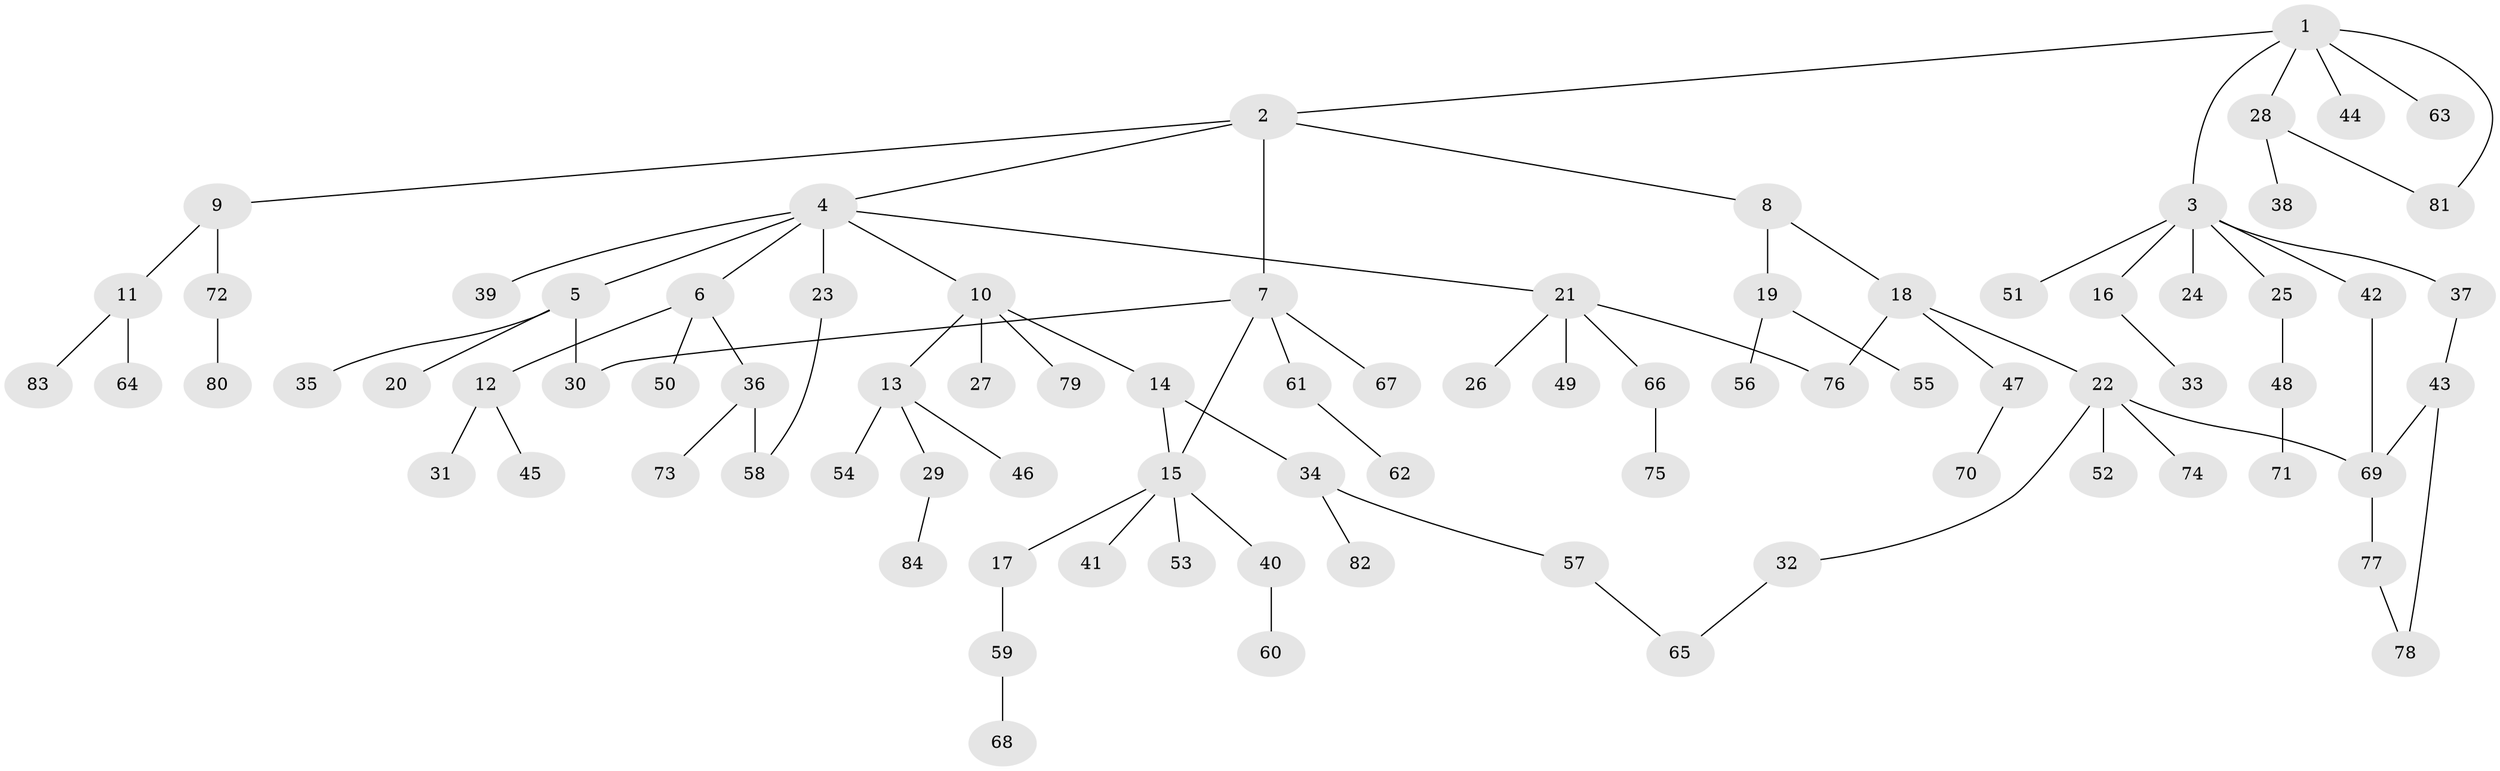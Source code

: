 // Generated by graph-tools (version 1.1) at 2025/00/03/09/25 03:00:56]
// undirected, 84 vertices, 92 edges
graph export_dot {
graph [start="1"]
  node [color=gray90,style=filled];
  1;
  2;
  3;
  4;
  5;
  6;
  7;
  8;
  9;
  10;
  11;
  12;
  13;
  14;
  15;
  16;
  17;
  18;
  19;
  20;
  21;
  22;
  23;
  24;
  25;
  26;
  27;
  28;
  29;
  30;
  31;
  32;
  33;
  34;
  35;
  36;
  37;
  38;
  39;
  40;
  41;
  42;
  43;
  44;
  45;
  46;
  47;
  48;
  49;
  50;
  51;
  52;
  53;
  54;
  55;
  56;
  57;
  58;
  59;
  60;
  61;
  62;
  63;
  64;
  65;
  66;
  67;
  68;
  69;
  70;
  71;
  72;
  73;
  74;
  75;
  76;
  77;
  78;
  79;
  80;
  81;
  82;
  83;
  84;
  1 -- 2;
  1 -- 3;
  1 -- 28;
  1 -- 44;
  1 -- 63;
  1 -- 81;
  2 -- 4;
  2 -- 7;
  2 -- 8;
  2 -- 9;
  3 -- 16;
  3 -- 24;
  3 -- 25;
  3 -- 37;
  3 -- 42;
  3 -- 51;
  4 -- 5;
  4 -- 6;
  4 -- 10;
  4 -- 21;
  4 -- 23;
  4 -- 39;
  5 -- 20;
  5 -- 35;
  5 -- 30;
  6 -- 12;
  6 -- 36;
  6 -- 50;
  7 -- 15;
  7 -- 30;
  7 -- 61;
  7 -- 67;
  8 -- 18;
  8 -- 19;
  9 -- 11;
  9 -- 72;
  10 -- 13;
  10 -- 14;
  10 -- 27;
  10 -- 79;
  11 -- 64;
  11 -- 83;
  12 -- 31;
  12 -- 45;
  13 -- 29;
  13 -- 46;
  13 -- 54;
  14 -- 34;
  14 -- 15;
  15 -- 17;
  15 -- 40;
  15 -- 41;
  15 -- 53;
  16 -- 33;
  17 -- 59;
  18 -- 22;
  18 -- 47;
  18 -- 76;
  19 -- 55;
  19 -- 56;
  21 -- 26;
  21 -- 49;
  21 -- 66;
  21 -- 76;
  22 -- 32;
  22 -- 52;
  22 -- 74;
  22 -- 69;
  23 -- 58;
  25 -- 48;
  28 -- 38;
  28 -- 81;
  29 -- 84;
  32 -- 65;
  34 -- 57;
  34 -- 82;
  36 -- 73;
  36 -- 58;
  37 -- 43;
  40 -- 60;
  42 -- 69;
  43 -- 78;
  43 -- 69;
  47 -- 70;
  48 -- 71;
  57 -- 65;
  59 -- 68;
  61 -- 62;
  66 -- 75;
  69 -- 77;
  72 -- 80;
  77 -- 78;
}
